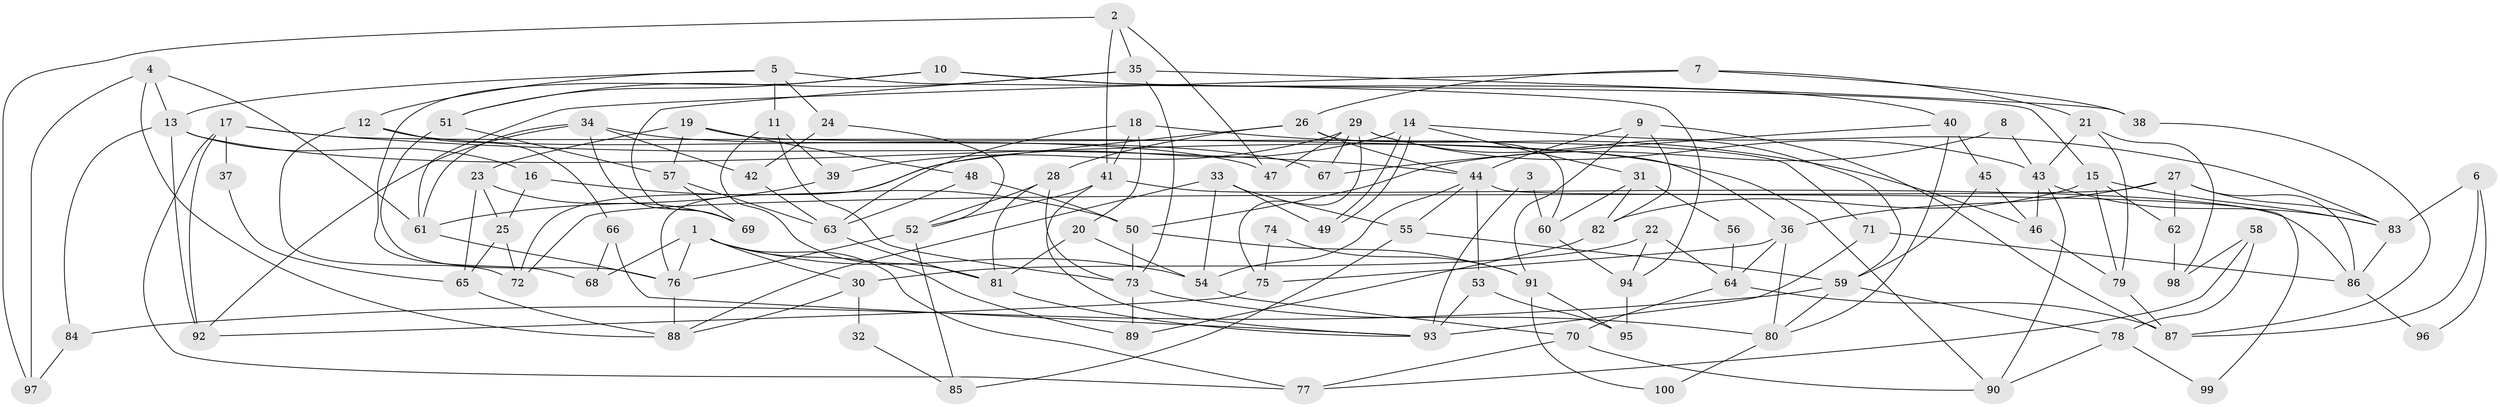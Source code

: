 // coarse degree distribution, {5: 0.22580645161290322, 11: 0.06451612903225806, 7: 0.0967741935483871, 10: 0.16129032258064516, 4: 0.16129032258064516, 6: 0.06451612903225806, 13: 0.03225806451612903, 3: 0.03225806451612903, 8: 0.06451612903225806, 9: 0.06451612903225806, 2: 0.03225806451612903}
// Generated by graph-tools (version 1.1) at 2025/37/03/04/25 23:37:13]
// undirected, 100 vertices, 200 edges
graph export_dot {
  node [color=gray90,style=filled];
  1;
  2;
  3;
  4;
  5;
  6;
  7;
  8;
  9;
  10;
  11;
  12;
  13;
  14;
  15;
  16;
  17;
  18;
  19;
  20;
  21;
  22;
  23;
  24;
  25;
  26;
  27;
  28;
  29;
  30;
  31;
  32;
  33;
  34;
  35;
  36;
  37;
  38;
  39;
  40;
  41;
  42;
  43;
  44;
  45;
  46;
  47;
  48;
  49;
  50;
  51;
  52;
  53;
  54;
  55;
  56;
  57;
  58;
  59;
  60;
  61;
  62;
  63;
  64;
  65;
  66;
  67;
  68;
  69;
  70;
  71;
  72;
  73;
  74;
  75;
  76;
  77;
  78;
  79;
  80;
  81;
  82;
  83;
  84;
  85;
  86;
  87;
  88;
  89;
  90;
  91;
  92;
  93;
  94;
  95;
  96;
  97;
  98;
  99;
  100;
  1 -- 54;
  1 -- 76;
  1 -- 30;
  1 -- 68;
  1 -- 77;
  1 -- 89;
  2 -- 35;
  2 -- 41;
  2 -- 47;
  2 -- 97;
  3 -- 60;
  3 -- 93;
  4 -- 61;
  4 -- 13;
  4 -- 88;
  4 -- 97;
  5 -- 11;
  5 -- 12;
  5 -- 13;
  5 -- 15;
  5 -- 24;
  6 -- 83;
  6 -- 87;
  6 -- 96;
  7 -- 38;
  7 -- 21;
  7 -- 26;
  7 -- 61;
  8 -- 43;
  8 -- 50;
  9 -- 44;
  9 -- 82;
  9 -- 87;
  9 -- 91;
  10 -- 40;
  10 -- 51;
  10 -- 68;
  10 -- 94;
  11 -- 73;
  11 -- 81;
  11 -- 39;
  12 -- 47;
  12 -- 72;
  12 -- 66;
  13 -- 90;
  13 -- 16;
  13 -- 84;
  13 -- 92;
  14 -- 83;
  14 -- 49;
  14 -- 49;
  14 -- 31;
  14 -- 72;
  15 -- 83;
  15 -- 62;
  15 -- 79;
  15 -- 82;
  16 -- 25;
  16 -- 50;
  17 -- 36;
  17 -- 77;
  17 -- 37;
  17 -- 44;
  17 -- 92;
  18 -- 63;
  18 -- 41;
  18 -- 20;
  18 -- 46;
  19 -- 48;
  19 -- 57;
  19 -- 23;
  19 -- 71;
  20 -- 81;
  20 -- 54;
  21 -- 43;
  21 -- 79;
  21 -- 98;
  22 -- 94;
  22 -- 30;
  22 -- 64;
  23 -- 25;
  23 -- 65;
  23 -- 69;
  24 -- 52;
  24 -- 42;
  25 -- 72;
  25 -- 65;
  26 -- 44;
  26 -- 28;
  26 -- 60;
  26 -- 76;
  27 -- 36;
  27 -- 83;
  27 -- 62;
  27 -- 72;
  27 -- 86;
  28 -- 73;
  28 -- 52;
  28 -- 81;
  29 -- 59;
  29 -- 75;
  29 -- 39;
  29 -- 43;
  29 -- 47;
  29 -- 67;
  30 -- 88;
  30 -- 32;
  31 -- 60;
  31 -- 56;
  31 -- 82;
  32 -- 85;
  33 -- 88;
  33 -- 55;
  33 -- 49;
  33 -- 54;
  34 -- 92;
  34 -- 61;
  34 -- 42;
  34 -- 67;
  34 -- 69;
  35 -- 51;
  35 -- 69;
  35 -- 38;
  35 -- 73;
  36 -- 80;
  36 -- 64;
  36 -- 75;
  37 -- 65;
  38 -- 87;
  39 -- 61;
  40 -- 67;
  40 -- 45;
  40 -- 80;
  41 -- 86;
  41 -- 52;
  41 -- 93;
  42 -- 63;
  43 -- 90;
  43 -- 46;
  43 -- 83;
  44 -- 54;
  44 -- 53;
  44 -- 55;
  44 -- 99;
  45 -- 59;
  45 -- 46;
  46 -- 79;
  48 -- 50;
  48 -- 63;
  50 -- 73;
  50 -- 91;
  51 -- 57;
  51 -- 76;
  52 -- 76;
  52 -- 85;
  53 -- 93;
  53 -- 95;
  54 -- 70;
  55 -- 59;
  55 -- 85;
  56 -- 64;
  57 -- 63;
  57 -- 69;
  58 -- 77;
  58 -- 98;
  58 -- 78;
  59 -- 84;
  59 -- 80;
  59 -- 78;
  60 -- 94;
  61 -- 76;
  62 -- 98;
  63 -- 81;
  64 -- 87;
  64 -- 70;
  65 -- 88;
  66 -- 68;
  66 -- 93;
  70 -- 77;
  70 -- 90;
  71 -- 93;
  71 -- 86;
  73 -- 89;
  73 -- 80;
  74 -- 91;
  74 -- 75;
  75 -- 92;
  76 -- 88;
  78 -- 90;
  78 -- 99;
  79 -- 87;
  80 -- 100;
  81 -- 93;
  82 -- 89;
  83 -- 86;
  84 -- 97;
  86 -- 96;
  91 -- 95;
  91 -- 100;
  94 -- 95;
}
